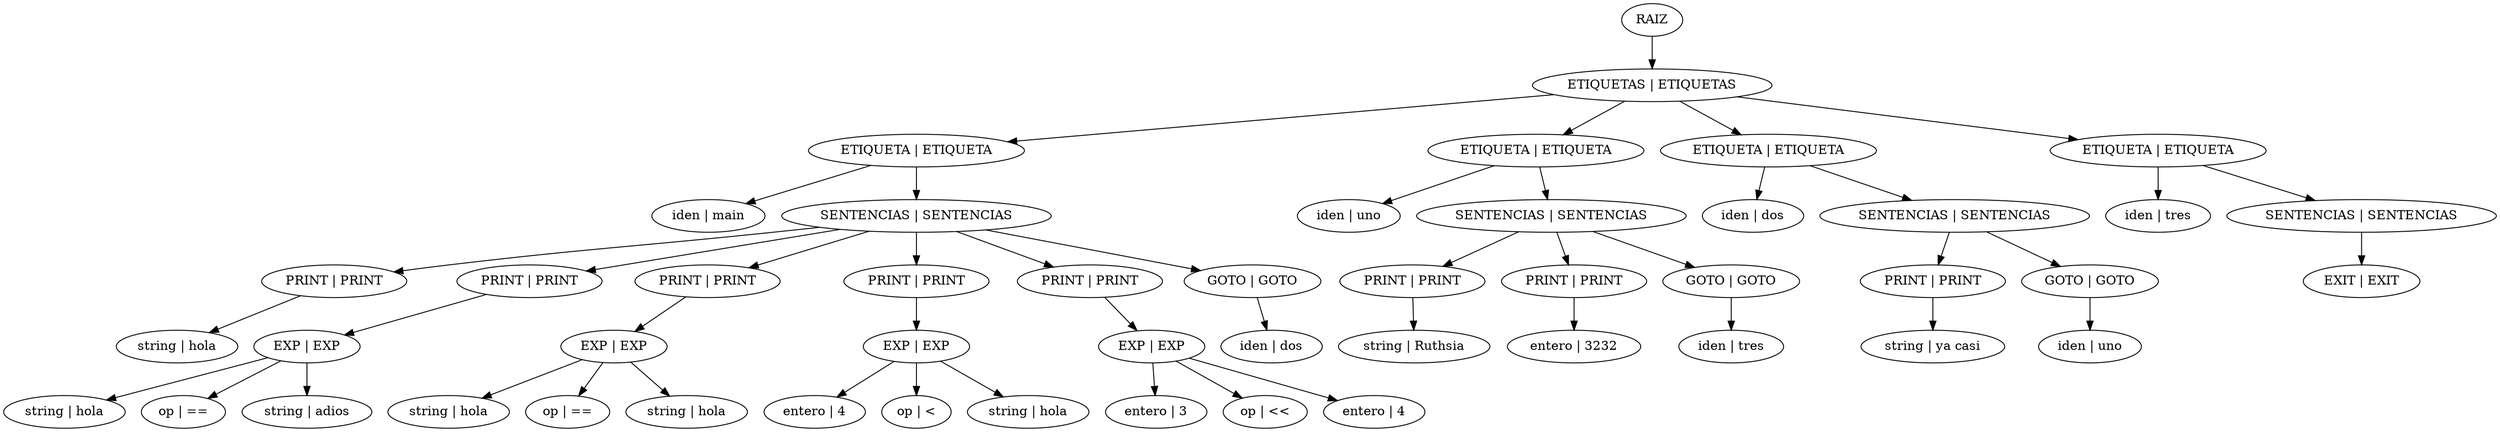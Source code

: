 digraph {
	Node0 [label=RAIZ]
	Node1 [label="ETIQUETAS | ETIQUETAS"]
	Node0 -> Node1
	Node2 [label="ETIQUETA | ETIQUETA"]
	Node1 -> Node2
	Node3 [label="iden | main"]
	Node2 -> Node3
	Node4 [label="SENTENCIAS | SENTENCIAS"]
	Node2 -> Node4
	Node5 [label="PRINT | PRINT"]
	Node4 -> Node5
	Node6 [label="string | hola"]
	Node5 -> Node6
	Node7 [label="PRINT | PRINT"]
	Node4 -> Node7
	Node8 [label="EXP | EXP"]
	Node7 -> Node8
	Node9 [label="string | hola"]
	Node8 -> Node9
	Node10 [label="op | =="]
	Node8 -> Node10
	Node11 [label="string | adios"]
	Node8 -> Node11
	Node12 [label="PRINT | PRINT"]
	Node4 -> Node12
	Node13 [label="EXP | EXP"]
	Node12 -> Node13
	Node14 [label="string | hola"]
	Node13 -> Node14
	Node15 [label="op | =="]
	Node13 -> Node15
	Node16 [label="string | hola"]
	Node13 -> Node16
	Node17 [label="PRINT | PRINT"]
	Node4 -> Node17
	Node18 [label="EXP | EXP"]
	Node17 -> Node18
	Node19 [label="entero | 4"]
	Node18 -> Node19
	Node20 [label="op | <"]
	Node18 -> Node20
	Node21 [label="string | hola"]
	Node18 -> Node21
	Node22 [label="PRINT | PRINT"]
	Node4 -> Node22
	Node23 [label="EXP | EXP"]
	Node22 -> Node23
	Node24 [label="entero | 3"]
	Node23 -> Node24
	Node25 [label="op | <<"]
	Node23 -> Node25
	Node26 [label="entero | 4"]
	Node23 -> Node26
	Node27 [label="GOTO | GOTO"]
	Node4 -> Node27
	Node28 [label="iden | dos"]
	Node27 -> Node28
	Node29 [label="ETIQUETA | ETIQUETA"]
	Node1 -> Node29
	Node30 [label="iden | uno"]
	Node29 -> Node30
	Node31 [label="SENTENCIAS | SENTENCIAS"]
	Node29 -> Node31
	Node32 [label="PRINT | PRINT"]
	Node31 -> Node32
	Node33 [label="string | Ruthsia"]
	Node32 -> Node33
	Node34 [label="PRINT | PRINT"]
	Node31 -> Node34
	Node35 [label="entero | 3232"]
	Node34 -> Node35
	Node36 [label="GOTO | GOTO"]
	Node31 -> Node36
	Node37 [label="iden | tres"]
	Node36 -> Node37
	Node38 [label="ETIQUETA | ETIQUETA"]
	Node1 -> Node38
	Node39 [label="iden | dos"]
	Node38 -> Node39
	Node40 [label="SENTENCIAS | SENTENCIAS"]
	Node38 -> Node40
	Node41 [label="PRINT | PRINT"]
	Node40 -> Node41
	Node42 [label="string | ya casi"]
	Node41 -> Node42
	Node43 [label="GOTO | GOTO"]
	Node40 -> Node43
	Node44 [label="iden | uno"]
	Node43 -> Node44
	Node45 [label="ETIQUETA | ETIQUETA"]
	Node1 -> Node45
	Node46 [label="iden | tres"]
	Node45 -> Node46
	Node47 [label="SENTENCIAS | SENTENCIAS"]
	Node45 -> Node47
	Node48 [label="EXIT | EXIT"]
	Node47 -> Node48
}
